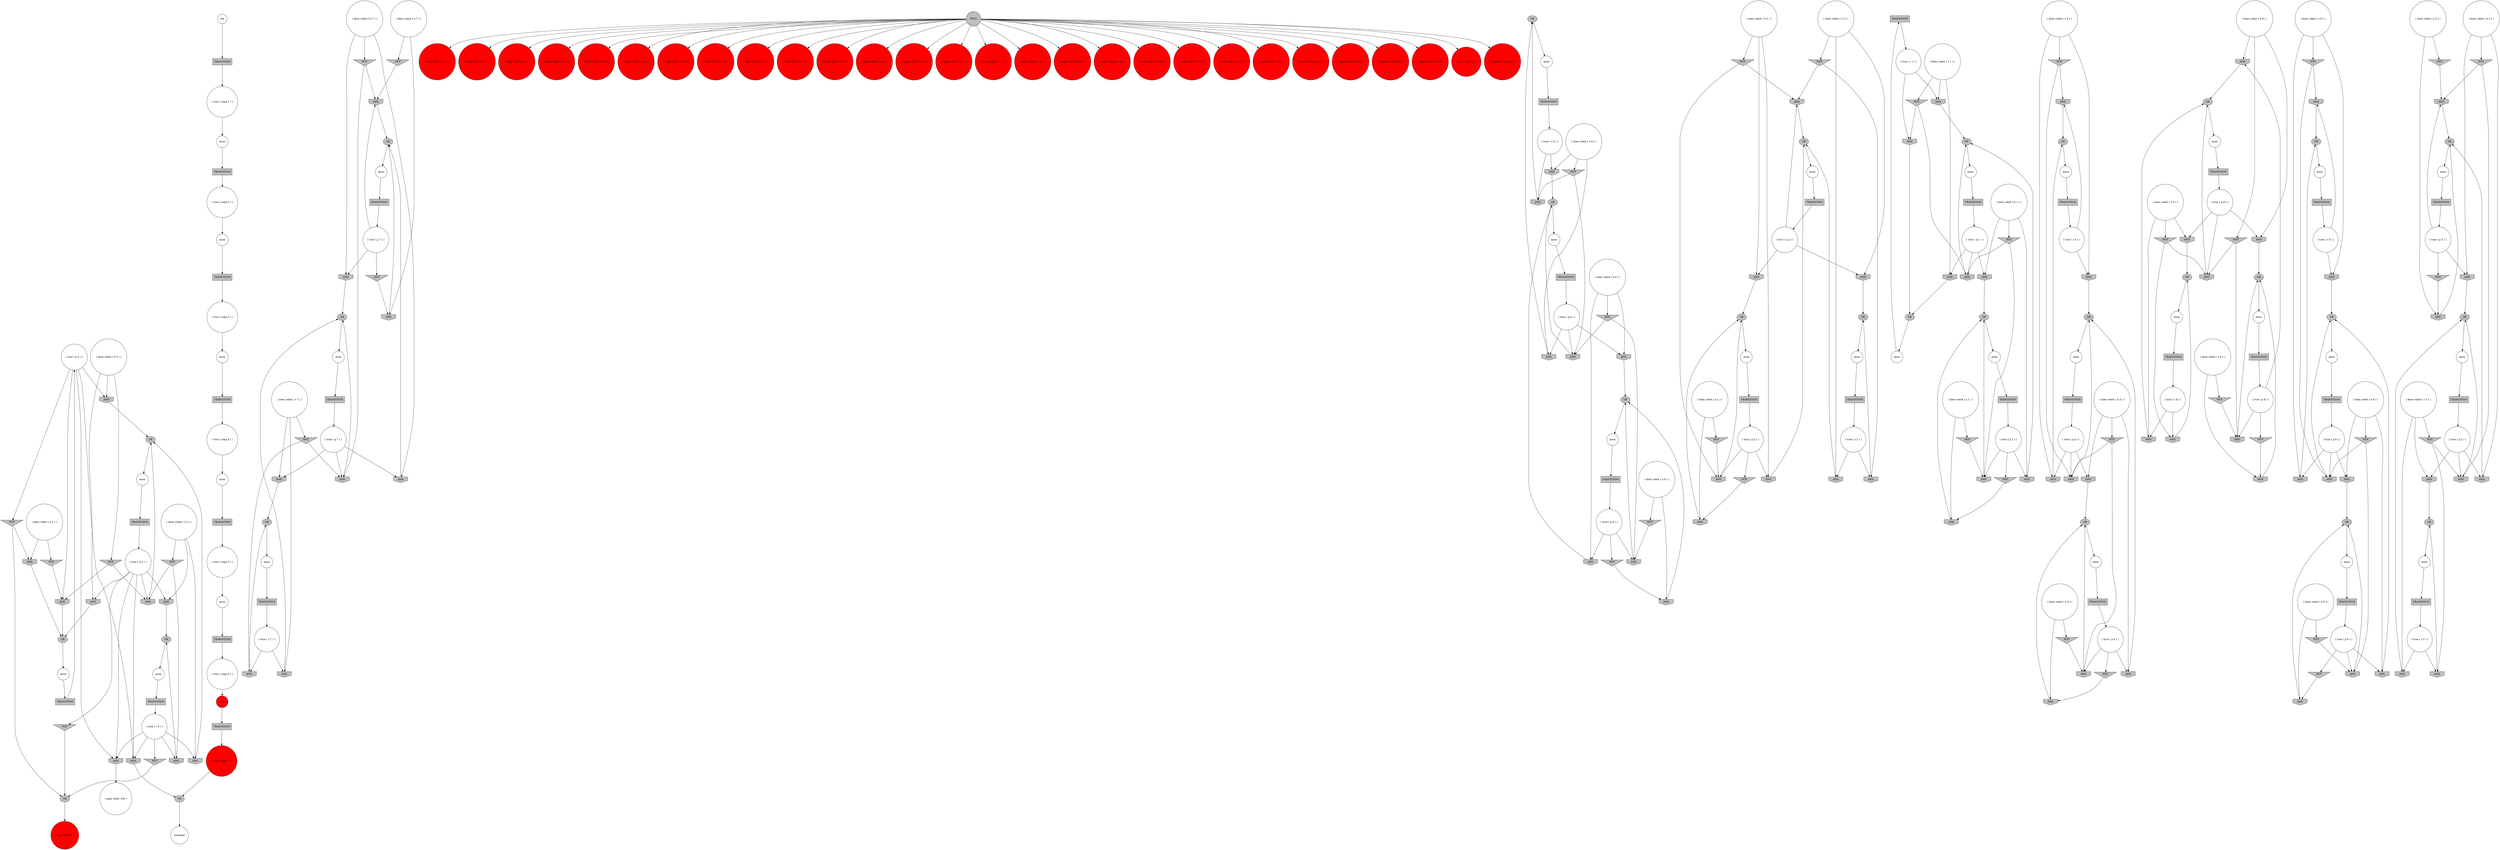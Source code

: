 digraph propNet
{
	"@9ae29d"[shape=circle, style= filled, fillcolor=white, label="anon"]; "@9ae29d"->"@1725463"; 
	"@121f928"[shape=circle, style= filled, fillcolor=white, label="( does robot ( b 7 ) )"]; "@121f928"->"@16eea9d"; "@121f928"->"@ec2c84"; "@121f928"->"@199d634"; 
	"@704e79"[shape=circle, style= filled, fillcolor=red, label="( legal robot ( a 4 ) )"]; 
	"@79a08"[shape=ellipse, style= filled, fillcolor=grey, label="OR"]; "@79a08"->"@b893dd"; 
	"@314221"[shape=invtriangle, style= filled, fillcolor=grey, label="NOT"]; "@314221"->"@b61605"; "@314221"->"@e1b14e"; 
	"@5e864e"[shape=ellipse, style= filled, fillcolor=grey, label="OR"]; "@5e864e"->"@372542"; 
	"@1597948"[shape=invhouse, style= filled, fillcolor=grey, label="AND"]; "@1597948"->"@5e864e"; 
	"@23f432"[shape=box, style= filled, fillcolor=grey, label="TRANSITION"]; "@23f432"->"@10d6881"; 
	"@162fd73"[shape=box, style= filled, fillcolor=grey, label="TRANSITION"]; "@162fd73"->"@56e918"; 
	"@6d607c"[shape=invtriangle, style= filled, fillcolor=grey, label="NOT"]; "@6d607c"->"@6b54d"; "@6d607c"->"@ba1bf1"; 
	"@fc28ed"[shape=invtriangle, style= filled, fillcolor=grey, label="NOT"]; "@fc28ed"->"@fd5b8f"; "@fc28ed"->"@b61605"; 
	"@453251"[shape=invhouse, style= filled, fillcolor=grey, label="AND"]; "@453251"->"@1200ed1"; 
	"@196bb82"[shape=invhouse, style= filled, fillcolor=grey, label="AND"]; "@196bb82"->"@1272c0d"; 
	"@1aaa1be"[shape=invtriangle, style= filled, fillcolor=grey, label="NOT"]; "@1aaa1be"->"@23e0aa"; "@1aaa1be"->"@1647349"; 
	"@18a2396"[shape=circle, style= filled, fillcolor=white, label="( does robot ( a 3 ) )"]; "@18a2396"->"@e48ea6"; "@18a2396"->"@1b78440"; 
	"@30482d"[shape=circle, style= filled, fillcolor=white, label="( does robot ( a 6 ) )"]; "@30482d"->"@1597948"; "@30482d"->"@307545"; 
	"@80229d"[shape=invhouse, style= filled, fillcolor=grey, label="AND"]; "@80229d"->"@978dc3"; 
	"@1648f7a"[shape=invhouse, style= filled, fillcolor=grey, label="AND"]; "@1648f7a"->"@4171a"; 
	"@1156335"[shape=circle, style= filled, fillcolor=red, label="( legal robot ( b 3 ) )"]; 
	"@1523373"[shape=circle, style= filled, fillcolor=white, label="( true ( r 4 ) )"]; "@1523373"->"@8ee92"; "@1523373"->"@6b54d"; 
	"@1f251d1"[shape=circle, style= filled, fillcolor=white, label="anon"]; "@1f251d1"->"@14148b5"; 
	"@eaa2d"[shape=circle, style= filled, fillcolor=white, label="anon"]; "@eaa2d"->"@1a7ff49"; 
	"@1bd8d99"[shape=circle, style= filled, fillcolor=white, label="anon"]; "@1bd8d99"->"@1702bc7"; 
	"@13f511b"[shape=circle, style= filled, fillcolor=white, label="( true ( p 4 ) )"]; "@13f511b"->"@15dbc0d"; "@13f511b"->"@1096c9e"; "@13f511b"->"@1a393ca"; 
	"@5e607b"[shape=invhouse, style= filled, fillcolor=grey, label="AND"]; "@5e607b"->"@cd0198"; 
	"@1d163b"[shape=circle, style= filled, fillcolor=red, label="( legal robot ( a 3 ) )"]; 
	"@1647349"[shape=invhouse, style= filled, fillcolor=grey, label="AND"]; "@1647349"->"@978dc3"; 
	"@18279ad"[shape=invhouse, style= filled, fillcolor=grey, label="AND"]; "@18279ad"->"@1272c0d"; 
	"@1034331"[shape=invtriangle, style= filled, fillcolor=grey, label="NOT"]; "@1034331"->"@1556fd6"; "@1034331"->"@196bb82"; 
	"@9360a7"[shape=invtriangle, style= filled, fillcolor=grey, label="NOT"]; "@9360a7"->"@1e40565"; "@9360a7"->"@1ac9049"; 
	"@e13cd4"[shape=circle, style= filled, fillcolor=white, label="anon"]; "@e13cd4"->"@9fc1c0"; 
	"@163a355"[shape=ellipse, style= filled, fillcolor=grey, label="OR"]; "@163a355"->"@e1289c"; 
	"@318a06"[shape=circle, style= filled, fillcolor=red, label="( true ( step 7 ) )"]; "@318a06"->"@bad94e"; 
	"@12442a"[shape=circle, style= filled, fillcolor=white, label="anon"]; "@12442a"->"@8be1d7"; 
	"@7f7c47"[shape=circle, style= filled, fillcolor=white, label="( does robot ( c 3 ) )"]; "@7f7c47"->"@18d8526"; "@7f7c47"->"@1acc4d0"; "@7f7c47"->"@162a24c"; 
	"@a91293"[shape=invtriangle, style= filled, fillcolor=grey, label="NOT"]; "@a91293"->"@ef29de"; "@a91293"->"@186692a"; 
	"@1a88594"[shape=invtriangle, style= filled, fillcolor=grey, label="NOT"]; "@1a88594"->"@e63a52"; 
	"@136eb0b"[shape=ellipse, style= filled, fillcolor=grey, label="OR"]; "@136eb0b"->"@1349fea"; 
	"@d19cee"[shape=invhouse, style= filled, fillcolor=grey, label="AND"]; "@d19cee"->"@79a08"; 
	"@8b0aca"[shape=invtriangle, style= filled, fillcolor=grey, label="NOT"]; "@8b0aca"->"@1f1149f"; 
	"@114d756"[shape=circle, style= filled, fillcolor=white, label="( does robot ( b 1 ) )"]; "@114d756"->"@2968a8"; "@114d756"->"@1c47a8"; "@114d756"->"@14fbfe5"; 
	"@e48ea6"[shape=invtriangle, style= filled, fillcolor=grey, label="NOT"]; "@e48ea6"->"@b16587"; 
	"@1da2999"[shape=invtriangle, style= filled, fillcolor=grey, label="NOT"]; "@1da2999"->"@5e607b"; 
	"@17fc73b"[shape=invhouse, style= filled, fillcolor=grey, label="AND"]; "@17fc73b"->"@29f3a7"; 
	"@1ad9deb"[shape=box, style= filled, fillcolor=grey, label="TRANSITION"]; "@1ad9deb"->"@1102f44"; 
	"@123876b"[shape=circle, style= filled, fillcolor=white, label="( true ( step 5 ) )"]; "@123876b"->"@9ae29d"; 
	"@17da92c"[shape=box, style= filled, fillcolor=grey, label="TRANSITION"]; "@17da92c"->"@79db50"; 
	"@776225"[shape=circle, style= filled, fillcolor=white, label="( does robot ( c 7 ) )"]; "@776225"->"@156dff6"; "@776225"->"@77ae2a"; "@776225"->"@72abac"; 
	"@1102f44"[shape=circle, style= filled, fillcolor=white, label="( true ( r 9 ) )"]; "@1102f44"->"@196bb82"; "@1102f44"->"@c9eb6d"; 
	"@c02a94"[shape=invhouse, style= filled, fillcolor=grey, label="AND"]; "@c02a94"->"@1eec080"; 
	"@666033"[shape=circle, style= filled, fillcolor=red, label="( legal robot ( a 7 ) )"]; 
	"@127db72"[shape=circle, style= filled, fillcolor=red, label="( legal robot ( a 8 ) )"]; 
	"@1254f73"[shape=circle, style= filled, fillcolor=red, label="( legal robot ( a 5 ) )"]; 
	"@17cab24"[shape=invhouse, style= filled, fillcolor=grey, label="AND"]; "@17cab24"->"@1a81e54"; 
	"@aba4f2"[shape=circle, style= filled, fillcolor=white, label="anon"]; "@aba4f2"->"@71efd2"; 
	"@1ce0397"[shape=invhouse, style= filled, fillcolor=grey, label="AND"]; "@1ce0397"->"@121f4b1"; 
	"@220478"[shape=circle, style= filled, fillcolor=white, label="( does robot ( c 2 ) )"]; "@220478"->"@314221"; "@220478"->"@1d52e63"; "@220478"->"@1ce8bb0"; 
	"@11cc541"[shape=circle, style= filled, fillcolor=white, label="anon"]; "@11cc541"->"@37c17d"; 
	"@77ae2a"[shape=invhouse, style= filled, fillcolor=grey, label="AND"]; "@77ae2a"->"@1eec080"; 
	"@bb8ee4"[shape=box, style= filled, fillcolor=grey, label="TRANSITION"]; "@bb8ee4"->"@1159cc1"; 
	"@11cdf7c"[shape=circle, style= filled, fillcolor=red, label="( legal robot ( a 9 ) )"]; 
	"@1b8f9da"[shape=circle, style= filled, fillcolor=red, label="( legal robot ( b 9 ) )"]; 
	"@8e06e"[shape=circle, style= filled, fillcolor=white, label="( true ( q 2 ) )"]; "@8e06e"->"@b61605"; "@8e06e"->"@af4958"; "@8e06e"->"@1ce8bb0"; 
	"@19219f4"[shape=circle, style= filled, fillcolor=white, label="anon"]; "@19219f4"->"@1f4e002"; 
	"@14ee528"[shape=circle, style= filled, fillcolor=red, label="( legal robot ( b 2 ) )"]; 
	"@c046a8"[shape=circle, style= filled, fillcolor=white, label="( does robot ( b 9 ) )"]; "@c046a8"->"@125606f"; "@c046a8"->"@ba4046"; "@c046a8"->"@f3d75e"; 
	"@ec2c84"[shape=invhouse, style= filled, fillcolor=grey, label="AND"]; "@ec2c84"->"@cd8e0a"; 
	"@1a393ca"[shape=invhouse, style= filled, fillcolor=grey, label="AND"]; "@1a393ca"->"@10b32d6"; 
	"@17eb514"[shape=circle, style= filled, fillcolor=red, label="anon"]; "@17eb514"->"@3cf2b3"; 
	"@46ec2d"[shape=invhouse, style= filled, fillcolor=grey, label="AND"]; "@46ec2d"->"@192cf57"; 
	"@11d2368"[shape=box, style= filled, fillcolor=grey, label="TRANSITION"]; "@11d2368"->"@49d519"; 
	"@1900fe5"[shape=invhouse, style= filled, fillcolor=grey, label="AND"]; "@1900fe5"->"@91e50e"; 
	"@e1289c"[shape=circle, style= filled, fillcolor=white, label="anon"]; "@e1289c"->"@3471a0"; 
	"@1ce8bb0"[shape=invhouse, style= filled, fillcolor=grey, label="AND"]; "@1ce8bb0"->"@97b20c"; 
	"@e4389b"[shape=circle, style= filled, fillcolor=white, label="( true ( step 4 ) )"]; "@e4389b"->"@aba4f2"; 
	"@2968a8"[shape=invhouse, style= filled, fillcolor=grey, label="AND"]; "@2968a8"->"@cd0198"; 
	"@1e40565"[shape=invhouse, style= filled, fillcolor=grey, label="AND"]; "@1e40565"->"@84c10c"; 
	"@1c43946"[shape=box, style= filled, fillcolor=grey, label="TRANSITION"]; "@1c43946"->"@16b2a2a"; 
	"@d56256"[shape=ellipse, style= filled, fillcolor=grey, label="OR"]; "@d56256"->"@1f251d1"; 
	"@1556fd6"[shape=invhouse, style= filled, fillcolor=grey, label="AND"]; "@1556fd6"->"@e37c68"; 
	"@8f240a"[shape=circle, style= filled, fillcolor=white, label="anon"]; "@8f240a"->"@4ab121"; 
	"@968013"[shape=box, style= filled, fillcolor=grey, label="TRANSITION"]; "@968013"->"@77011e"; 
	"@23e0aa"[shape=invhouse, style= filled, fillcolor=grey, label="AND"]; "@23e0aa"->"@1a81e54"; 
	"@183ef0a"[shape=ellipse, style= filled, fillcolor=grey, label="OR"]; "@183ef0a"->"@1f91f3e"; 
	"@e37c68"[shape=ellipse, style= filled, fillcolor=grey, label="OR"]; "@e37c68"->"@1bd8d99"; 
	"@3cf2b3"[shape=box, style= filled, fillcolor=grey, label="TRANSITION"]; "@3cf2b3"->"@318a06"; 
	"@1aca33f"[shape=invtriangle, style= filled, fillcolor=grey, label="NOT"]; "@1aca33f"->"@fd5b8f"; 
	"@1a52930"[shape=circle, style= filled, fillcolor=white, label="( does robot ( c 4 ) )"]; "@1a52930"->"@6d607c"; "@1a52930"->"@1d04327"; "@1a52930"->"@8ee92"; 
	"@8ee92"[shape=invhouse, style= filled, fillcolor=grey, label="AND"]; "@8ee92"->"@10b32d6"; 
	"@97b20c"[shape=ellipse, style= filled, fillcolor=grey, label="OR"]; "@97b20c"->"@10b58d3"; 
	"@792ce4"[shape=circle, style= filled, fillcolor=white, label="init"]; "@792ce4"->"@9901c6"; 
	"@156dff6"[shape=invtriangle, style= filled, fillcolor=grey, label="NOT"]; "@156dff6"->"@c02a94"; "@156dff6"->"@1f3cedf"; 
	"@f56257"[shape=box, style= filled, fillcolor=grey, label="TRANSITION"]; "@f56257"->"@8e06e"; 
	"@18f972a"[shape=ellipse, style= filled, fillcolor=grey, label="OR"]; "@18f972a"->"@e13cd4"; 
	"@398691"[shape=box, style= filled, fillcolor=grey, label="TRANSITION"]; "@398691"->"@1bd96b"; 
	"@a7c00e"[shape=circle, style= filled, fillcolor=white, label="( true ( q 1 ) )"]; "@a7c00e"->"@2968a8"; "@a7c00e"->"@1ac9049"; "@a7c00e"->"@118a9f7"; 
	"@14fbfe5"[shape=invhouse, style= filled, fillcolor=grey, label="AND"]; "@14fbfe5"->"@163a355"; 
	"@18d8526"[shape=invhouse, style= filled, fillcolor=grey, label="AND"]; "@18d8526"->"@121f4b1"; 
	"@186692a"[shape=invhouse, style= filled, fillcolor=grey, label="AND"]; "@186692a"->"@136eb0b"; 
	"@fb5454"[shape=circle, style= filled, fillcolor=white, label="( does robot ( a 5 ) )"]; "@fb5454"->"@46ec2d"; "@fb5454"->"@d3d1cc"; 
	"@1e7e156"[shape=circle, style= filled, fillcolor=white, label="anon"]; "@1e7e156"->"@398691"; 
	"@b61605"[shape=invhouse, style= filled, fillcolor=grey, label="AND"]; "@b61605"->"@29f3a7"; 
	"@e63a52"[shape=invhouse, style= filled, fillcolor=grey, label="AND"]; "@e63a52"->"@5b86b4"; 
	"@5784e0"[shape=circle, style= filled, fillcolor=white, label="anon"]; "@5784e0"->"@1c43946"; 
	"@1702bc7"[shape=box, style= filled, fillcolor=grey, label="TRANSITION"]; "@1702bc7"->"@1172bf1"; 
	"@192cf57"[shape=ellipse, style= filled, fillcolor=grey, label="OR"]; "@192cf57"->"@4ae292"; 
	"@1f91f3e"[shape=circle, style= filled, fillcolor=red, label="( goal robot 0 )"]; 
	"@cd8e0a"[shape=ellipse, style= filled, fillcolor=grey, label="OR"]; "@cd8e0a"->"@eaa2d"; 
	"@eb0623"[shape=invhouse, style= filled, fillcolor=grey, label="AND"]; "@eb0623"->"@5e864e"; 
	"@6c60a5"[shape=box, style= filled, fillcolor=grey, label="TRANSITION"]; "@6c60a5"->"@be77d5"; 
	"@b96272"[shape=circle, style= filled, fillcolor=white, label="( does robot ( b 3 ) )"]; "@b96272"->"@173ff93"; "@b96272"->"@fa973c"; "@b96272"->"@150e6ae"; 
	"@1a4e968"[shape=circle, style= filled, fillcolor=red, label="( legal robot ( a 6 ) )"]; 
	"@1adf57d"[shape=circle, style= filled, fillcolor=red, label="( legal robot ( c 9 ) )"]; 
	"@419e93"[shape=box, style= filled, fillcolor=grey, label="TRANSITION"]; "@419e93"->"@149da93"; 
	"@12f37fc"[shape=invhouse, style= filled, fillcolor=grey, label="AND"]; "@12f37fc"->"@1200ed1"; 
	"@d71801"[shape=invtriangle, style= filled, fillcolor=grey, label="NOT"]; "@d71801"->"@1e9f898"; 
	"@4ae292"[shape=circle, style= filled, fillcolor=white, label="anon"]; "@4ae292"->"@17da92c"; 
	"@3b9ce7"[shape=invtriangle, style= filled, fillcolor=grey, label="NOT"]; "@3b9ce7"->"@19c040e"; "@3b9ce7"->"@23e0aa"; 
	"@1349fea"[shape=circle, style= filled, fillcolor=white, label="anon"]; "@1349fea"->"@f9234a"; 
	"@173ff93"[shape=invhouse, style= filled, fillcolor=grey, label="AND"]; "@173ff93"->"@d671a6"; 
	"@8eaea"[shape=circle, style= filled, fillcolor=white, label="( does robot ( c 5 ) )"]; "@8eaea"->"@1aaa1be"; "@8eaea"->"@17cab24"; "@8eaea"->"@80229d"; 
	"@10103e4"[shape=circle, style= filled, fillcolor=white, label="( does robot ( a 8 ) )"]; "@10103e4"->"@3f6916"; "@10103e4"->"@1f1149f"; 
	"@769690"[shape=circle, style= filled, fillcolor=white, label="anon"]; "@769690"->"@6c60a5"; 
	"@1172bf1"[shape=circle, style= filled, fillcolor=white, label="( true ( q 9 ) )"]; "@1172bf1"->"@1556fd6"; "@1172bf1"->"@f3d75e"; "@1172bf1"->"@18279ad"; 
	"@650e8f"[shape=circle, style= filled, fillcolor=white, label="anon"]; "@650e8f"->"@a90f4"; 
	"@3558de"[shape=circle, style= filled, fillcolor=red, label="( legal robot ( c 1 ) )"]; 
	"@1b5f959"[shape=box, style= filled, fillcolor=grey, label="TRANSITION"]; "@1b5f959"->"@11928a1"; 
	"@1a7ff49"[shape=box, style= filled, fillcolor=grey, label="TRANSITION"]; "@1a7ff49"->"@b26d55"; 
	"@1283dc7"[shape=box, style= filled, fillcolor=grey, label="TRANSITION"]; "@1283dc7"->"@9ba56e"; 
	"@118a9f7"[shape=invhouse, style= filled, fillcolor=grey, label="AND"]; "@118a9f7"->"@84c10c"; 
	"@5b86b4"[shape=ellipse, style= filled, fillcolor=grey, label="OR"]; "@5b86b4"->"@aceb46"; 
	"@10269f0"[shape=circle, style= filled, fillcolor=red, label="( legal robot ( b 5 ) )"]; 
	"@1d04327"[shape=invhouse, style= filled, fillcolor=grey, label="AND"]; "@1d04327"->"@18f972a"; 
	"@acce5b"[shape=circle, style= filled, fillcolor=red, label="( legal robot ( c 6 ) )"]; 
	"@1db8320"[shape=invhouse, style= filled, fillcolor=grey, label="AND"]; "@1db8320"->"@159983f"; 
	"@ba4046"[shape=invhouse, style= filled, fillcolor=grey, label="AND"]; "@ba4046"->"@e37c68"; 
	"@a90f4"[shape=box, style= filled, fillcolor=grey, label="TRANSITION"]; "@a90f4"->"@115d239"; 
	"@14ac64e"[shape=invhouse, style= filled, fillcolor=grey, label="AND"]; "@14ac64e"->"@bad94e"; 
	"@26b920"[shape=invhouse, style= filled, fillcolor=grey, label="AND"]; "@26b920"->"@91e50e"; 
	"@173710"[shape=invhouse, style= filled, fillcolor=grey, label="AND"]; "@173710"->"@5b86b4"; 
	"@1725463"[shape=box, style= filled, fillcolor=grey, label="TRANSITION"]; "@1725463"->"@1207271"; 
	"@1bf66ae"[shape=circle, style= filled, fillcolor=red, label="( legal robot ( c 7 ) )"]; 
	"@120900"[shape=invhouse, style= filled, fillcolor=grey, label="AND"]; "@120900"->"@1d6ea1f"; 
	"@1520648"[shape=invtriangle, style= filled, fillcolor=grey, label="NOT"]; "@1520648"->"@183ef0a"; 
	"@7af166"[shape=circle, style= filled, fillcolor=white, label="( true ( p 1 ) )"]; "@7af166"->"@3e61dc"; "@7af166"->"@1da2999"; "@7af166"->"@14fbfe5"; 
	"@660b78"[shape=circle, style= filled, fillcolor=white, label="anon"]; "@660b78"->"@297371"; 
	"@4171a"[shape=ellipse, style= filled, fillcolor=grey, label="OR"]; "@4171a"->"@1e7e156"; 
	"@22893d"[shape=circle, style= filled, fillcolor=white, label="anon"]; "@22893d"->"@1b5f959"; 
	"@d3d1cc"[shape=invtriangle, style= filled, fillcolor=grey, label="NOT"]; "@d3d1cc"->"@19c040e"; 
	"@79db50"[shape=circle, style= filled, fillcolor=white, label="( true ( p 5 ) )"]; "@79db50"->"@19c040e"; "@79db50"->"@197b6e3"; "@79db50"->"@14ac64e"; "@79db50"->"@5fdfd6"; "@79db50"->"@1cf5c1"; 
	"@177345e"[shape=circle, style= filled, fillcolor=red, label="( legal robot ( c 4 ) )"]; 
	"@3f6916"[shape=invtriangle, style= filled, fillcolor=grey, label="NOT"]; "@3f6916"->"@b04509"; 
	"@1272c0d"[shape=ellipse, style= filled, fillcolor=grey, label="OR"]; "@1272c0d"->"@27bd61"; 
	"@115d239"[shape=circle, style= filled, fillcolor=white, label="( true ( p 8 ) )"]; "@115d239"->"@8b0aca"; "@115d239"->"@453251"; "@115d239"->"@b04509"; 
	"@18392af"[shape=invtriangle, style= filled, fillcolor=grey, label="NOT"]; "@18392af"->"@173710"; 
	"@1f3cedf"[shape=invhouse, style= filled, fillcolor=grey, label="AND"]; "@1f3cedf"->"@cd8e0a"; 
	"@162a24c"[shape=invhouse, style= filled, fillcolor=grey, label="AND"]; "@162a24c"->"@d671a6"; 
	"@1c804f8"[shape=box, style= filled, fillcolor=grey, label="TRANSITION"]; "@1c804f8"->"@110949"; 
	"@ef29de"[shape=invhouse, style= filled, fillcolor=grey, label="AND"]; "@ef29de"->"@1200ed1"; 
	"@b16587"[shape=invhouse, style= filled, fillcolor=grey, label="AND"]; "@b16587"->"@d56256"; 
	"@16b2a2a"[shape=circle, style= filled, fillcolor=white, label="( true ( step 3 ) )"]; "@16b2a2a"->"@16b88af"; 
	"@27bd61"[shape=circle, style= filled, fillcolor=white, label="anon"]; "@27bd61"->"@1ad9deb"; 
	"@8c03cb"[shape=invhouse, style= filled, fillcolor=grey, label="AND"]; "@8c03cb"->"@192cf57"; 
	"@1d7709f"[shape=circle, style= filled, fillcolor=red, label="( legal robot ( b 6 ) )"]; 
	"@66d92c"[shape=circle, style= filled, fillcolor=white, label="anon"]; "@66d92c"->"@23f432"; 
	"@37c17d"[shape=box, style= filled, fillcolor=grey, label="TRANSITION"]; "@37c17d"->"@7af166"; 
	"@125606f"[shape=invtriangle, style= filled, fillcolor=grey, label="NOT"]; "@125606f"->"@1556fd6"; "@125606f"->"@173710"; 
	"@b14b"[shape=circle, style= filled, fillcolor=white, label="( true ( step 1 ) )"]; "@b14b"->"@8f240a"; 
	"@6b54d"[shape=invhouse, style= filled, fillcolor=grey, label="AND"]; "@6b54d"->"@18f972a"; 
	"@ba1bf1"[shape=invhouse, style= filled, fillcolor=grey, label="AND"]; "@ba1bf1"->"@10b32d6"; 
	"@30b48"[shape=circle, style= filled, fillcolor=red, label="( legal robot ( c 8 ) )"]; 
	"@1050249"[shape=circle, style= filled, fillcolor=white, label="( does robot ( a 9 ) )"]; "@1050249"->"@e63a52"; "@1050249"->"@18392af"; 
	"@56e918"[shape=circle, style= filled, fillcolor=white, label="( true ( p 2 ) )"]; "@56e918"->"@fd5b8f"; "@56e918"->"@17fc73b"; "@56e918"->"@139909f"; 
	"@49d519"[shape=circle, style= filled, fillcolor=white, label="( true ( r 2 ) )"]; "@49d519"->"@1d52e63"; "@49d519"->"@e1b14e"; 
	"@15dbc0d"[shape=invhouse, style= filled, fillcolor=grey, label="AND"]; "@15dbc0d"->"@91e50e"; 
	"@1207271"[shape=circle, style= filled, fillcolor=white, label="( true ( step 6 ) )"]; "@1207271"->"@17eb514"; 
	"@19d26cc"[shape=circle, style= filled, fillcolor=red, label="( legal robot ( b 4 ) )"]; 
	"@978dc3"[shape=ellipse, style= filled, fillcolor=grey, label="OR"]; "@978dc3"->"@130e445"; 
	"@cd0198"[shape=ellipse, style= filled, fillcolor=grey, label="OR"]; "@cd0198"->"@11cc541"; 
	"@18a98dd"[shape=circle, style= filled, fillcolor=white, label="( true ( q 4 ) )"]; "@18a98dd"->"@1900fe5"; "@18a98dd"->"@1d04327"; "@18a98dd"->"@ba1bf1"; 
	"@c4cf93"[shape=invtriangle, style= filled, fillcolor=grey, label="NOT"]; "@c4cf93"->"@183ef0a"; 
	"@110949"[shape=circle, style= filled, fillcolor=white, label="( true ( q 3 ) )"]; "@110949"->"@12efe0"; "@110949"->"@18d8526"; "@110949"->"@150e6ae"; 
	"@297371"[shape=box, style= filled, fillcolor=grey, label="TRANSITION"]; "@297371"->"@13f511b"; 
	"@37396f"[shape=invtriangle, style= filled, fillcolor=grey, label="NOT"]; "@37396f"->"@1b78440"; 
	"@1493010"[shape=invtriangle, style= filled, fillcolor=grey, label="NOT"]; "@1493010"->"@1648f7a"; 
	"@8be1d7"[shape=box, style= filled, fillcolor=grey, label="TRANSITION"]; "@8be1d7"->"@18a98dd"; 
	"@9fc1c0"[shape=box, style= filled, fillcolor=grey, label="TRANSITION"]; "@9fc1c0"->"@1523373"; 
	"@9901c6"[shape=box, style= filled, fillcolor=grey, label="TRANSITION"]; "@9901c6"->"@b14b"; 
	"@1f86899"[shape=circle, style= filled, fillcolor=white, label="( does robot ( b 8 ) )"]; "@1f86899"->"@453251"; "@1f86899"->"@7c179a"; "@1f86899"->"@df79a9"; 
	"@1824ae3"[shape=circle, style= filled, fillcolor=white, label="( does robot ( c 9 ) )"]; "@1824ae3"->"@1034331"; "@1824ae3"->"@c9eb6d"; "@1824ae3"->"@18279ad"; 
	"@160bc02"[shape=invtriangle, style= filled, fillcolor=grey, label="NOT"]; "@160bc02"->"@15dbc0d"; 
	"@b893dd"[shape=circle, style= filled, fillcolor=white, label="anon"]; "@b893dd"->"@1283dc7"; 
	"@159983f"[shape=ellipse, style= filled, fillcolor=grey, label="OR"]; "@159983f"->"@769690"; 
	"@77011e"[shape=circle, style= filled, fillcolor=white, label="( true ( r 5 ) )"]; "@77011e"->"@197b6e3"; "@77011e"->"@14ac64e"; "@77011e"->"@c4cf93"; "@77011e"->"@17cab24"; "@77011e"->"@1647349"; 
	"@f1999b"[shape=circle, style= filled, fillcolor=white, label="( does robot ( b 4 ) )"]; "@f1999b"->"@1900fe5"; "@f1999b"->"@a22f25"; "@f1999b"->"@1a393ca"; 
	"@be77d5"[shape=circle, style= filled, fillcolor=white, label="( true ( q 6 ) )"]; "@be77d5"->"@f56125"; "@be77d5"->"@4a4989"; "@be77d5"->"@1fbac3d"; 
	"@4ab121"[shape=box, style= filled, fillcolor=grey, label="TRANSITION"]; "@4ab121"->"@dc2302"; 
	"@1eec080"[shape=ellipse, style= filled, fillcolor=grey, label="OR"]; "@1eec080"->"@19219f4"; 
	"@cc97a2"[shape=invhouse, style= filled, fillcolor=grey, label="AND"]; "@cc97a2"->"@159983f"; 
	"@1f1149f"[shape=invhouse, style= filled, fillcolor=grey, label="AND"]; "@1f1149f"->"@2aefb9"; 
	"@1bd96b"[shape=circle, style= filled, fillcolor=white, label="( true ( p 7 ) )"]; "@1bd96b"->"@d71801"; "@1bd96b"->"@ec2c84"; "@1bd96b"->"@1648f7a"; 
	"@d671a6"[shape=ellipse, style= filled, fillcolor=grey, label="OR"]; "@d671a6"->"@ef7d60"; 
	"@1f16881"[shape=circle, style= filled, fillcolor=red, label="( legal robot ( b 7 ) )"]; 
	"@1bbceca"[shape=circle, style= filled, fillcolor=white, label="( does robot ( b 6 ) )"]; "@1bbceca"->"@af5d6f"; "@1bbceca"->"@1fbac3d"; "@1bbceca"->"@1db8320"; 
	"@1e9f898"[shape=invhouse, style= filled, fillcolor=grey, label="AND"]; "@1e9f898"->"@4171a"; 
	"@fd5b8f"[shape=invhouse, style= filled, fillcolor=grey, label="AND"]; "@fd5b8f"->"@1d6ea1f"; 
	"@19596d"[shape=circle, style= filled, fillcolor=white, label="anon"]; "@19596d"->"@162fd73"; 
	"@197b6e3"[shape=invhouse, style= filled, fillcolor=grey, label="AND"]; "@197b6e3"->"@859d4d"; 
	"@130e445"[shape=circle, style= filled, fillcolor=white, label="anon"]; "@130e445"->"@968013"; 
	"@372542"[shape=circle, style= filled, fillcolor=white, label="anon"]; "@372542"->"@1d520a2"; 
	"@307545"[shape=invtriangle, style= filled, fillcolor=grey, label="NOT"]; "@307545"->"@eb0623"; 
	"@55d70"[shape=box, style= filled, fillcolor=grey, label="TRANSITION"]; "@55d70"->"@ae1963"; 
	"@df79a9"[shape=invhouse, style= filled, fillcolor=grey, label="AND"]; "@df79a9"->"@2aefb9"; 
	"@1d520a2"[shape=box, style= filled, fillcolor=grey, label="TRANSITION"]; "@1d520a2"->"@1f99257"; 
	"@1acc4d0"[shape=invtriangle, style= filled, fillcolor=grey, label="NOT"]; "@1acc4d0"->"@12efe0"; "@1acc4d0"->"@1ce0397"; 
	"@172e40d"[shape=circle, style= filled, fillcolor=white, label="( does robot ( c 1 ) )"]; "@172e40d"->"@14a5ea8"; "@172e40d"->"@9360a7"; "@172e40d"->"@118a9f7"; 
	"@1fe5081"[shape=circle, style= filled, fillcolor=white, label="( does robot ( a 2 ) )"]; "@1fe5081"->"@120900"; "@1fe5081"->"@1aca33f"; 
	"@19038ef"[shape=circle, style= filled, fillcolor=red, label="( legal robot ( c 2 ) )"]; 
	"@1922417"[shape=circle, style= filled, fillcolor=white, label="terminal"]; 
	"@a22f25"[shape=invtriangle, style= filled, fillcolor=grey, label="NOT"]; "@a22f25"->"@15dbc0d"; "@a22f25"->"@ba1bf1"; 
	"@84c10c"[shape=ellipse, style= filled, fillcolor=grey, label="OR"]; "@84c10c"->"@66d92c"; 
	"@5fdfd6"[shape=invhouse, style= filled, fillcolor=grey, label="AND"]; "@5fdfd6"->"@1a81e54"; 
	"@10d6881"[shape=circle, style= filled, fillcolor=white, label="( true ( r 1 ) )"]; "@10d6881"->"@1e40565"; "@10d6881"->"@14a5ea8"; 
	"@29f3a7"[shape=ellipse, style= filled, fillcolor=grey, label="OR"]; "@29f3a7"->"@1d19876"; 
	"@ef7d60"[shape=circle, style= filled, fillcolor=white, label="anon"]; "@ef7d60"->"@1c804f8"; 
	"@121f4b1"[shape=ellipse, style= filled, fillcolor=grey, label="OR"]; "@121f4b1"->"@129acf3"; 
	"@1f8f269"[shape=doublecircle, style= filled, fillcolor=grey, label="TRUE"]; "@1f8f269"->"@1f56030"; "@1f8f269"->"@1d7709f"; "@1f8f269"->"@704e79"; "@1f8f269"->"@30b48"; "@1f8f269"->"@1a4e968"; "@1f8f269"->"@1adf57d"; "@1f8f269"->"@1bf66ae"; "@1f8f269"->"@19d26cc"; "@1f8f269"->"@149ee9b"; "@1f8f269"->"@666033"; "@1f8f269"->"@127db72"; "@1f8f269"->"@1254f73"; "@1f8f269"->"@1e42a3f"; "@1f8f269"->"@1878a5a"; "@1f8f269"->"@1156335"; "@1f8f269"->"@11cdf7c"; "@1f8f269"->"@1b8f9da"; "@1f8f269"->"@1ba1c5c"; "@1f8f269"->"@14ee528"; "@1f8f269"->"@1d163b"; "@1f8f269"->"@177345e"; "@1f8f269"->"@3558de"; "@1f8f269"->"@1f16881"; "@1f8f269"->"@10269f0"; "@1f8f269"->"@acce5b"; "@1f8f269"->"@1d66421"; "@1f8f269"->"@16d9091"; "@1f8f269"->"@19038ef"; 
	"@19c040e"[shape=invhouse, style= filled, fillcolor=grey, label="AND"]; "@19c040e"->"@192cf57"; 
	"@2aefb9"[shape=ellipse, style= filled, fillcolor=grey, label="OR"]; "@2aefb9"->"@650e8f"; 
	"@3471a0"[shape=box, style= filled, fillcolor=grey, label="TRANSITION"]; "@3471a0"->"@a7c00e"; 
	"@1124484"[shape=circle, style= filled, fillcolor=white, label="( does robot ( a 1 ) )"]; "@1124484"->"@5e607b"; "@1124484"->"@644dbe"; 
	"@1096c9e"[shape=invtriangle, style= filled, fillcolor=grey, label="NOT"]; "@1096c9e"->"@26b920"; 
	"@91e50e"[shape=ellipse, style= filled, fillcolor=grey, label="OR"]; "@91e50e"->"@660b78"; 
	"@1983c3a"[shape=circle, style= filled, fillcolor=white, label="( does robot ( b 2 ) )"]; "@1983c3a"->"@fc28ed"; "@1983c3a"->"@17fc73b"; "@1983c3a"->"@af4958"; 
	"@71efd2"[shape=box, style= filled, fillcolor=grey, label="TRANSITION"]; "@71efd2"->"@123876b"; 
	"@c9eb6d"[shape=invhouse, style= filled, fillcolor=grey, label="AND"]; "@c9eb6d"->"@e37c68"; 
	"@129cc8d"[shape=invhouse, style= filled, fillcolor=grey, label="AND"]; "@129cc8d"->"@136eb0b"; 
	"@139909f"[shape=invtriangle, style= filled, fillcolor=grey, label="NOT"]; "@139909f"->"@120900"; 
	"@1d19876"[shape=circle, style= filled, fillcolor=white, label="anon"]; "@1d19876"->"@f56257"; 
	"@30dab"[shape=circle, style= filled, fillcolor=white, label="( does robot ( c 8 ) )"]; "@30dab"->"@12f37fc"; "@30dab"->"@129cc8d"; "@30dab"->"@a91293"; 
	"@4481ee"[shape=circle, style= filled, fillcolor=white, label="( true ( p 3 ) )"]; "@4481ee"->"@173ff93"; "@4481ee"->"@b16587"; "@4481ee"->"@37396f"; 
	"@199d634"[shape=invhouse, style= filled, fillcolor=grey, label="AND"]; "@199d634"->"@4171a"; 
	"@f3d75e"[shape=invhouse, style= filled, fillcolor=grey, label="AND"]; "@f3d75e"->"@5b86b4"; 
	"@1278e89"[shape=circle, style= filled, fillcolor=white, label="( does robot ( b 5 ) )"]; "@1278e89"->"@8c03cb"; "@1278e89"->"@5fdfd6"; "@1278e89"->"@3b9ce7"; 
	"@1f99257"[shape=circle, style= filled, fillcolor=white, label="( true ( p 6 ) )"]; "@1f99257"->"@1727086"; "@1f99257"->"@eb0623"; "@1f99257"->"@1db8320"; 
	"@e1b14e"[shape=invhouse, style= filled, fillcolor=grey, label="AND"]; "@e1b14e"->"@97b20c"; 
	"@f9234a"[shape=box, style= filled, fillcolor=grey, label="TRANSITION"]; "@f9234a"->"@f0034f"; 
	"@1c47a8"[shape=invtriangle, style= filled, fillcolor=grey, label="NOT"]; "@1c47a8"->"@3e61dc"; "@1c47a8"->"@1ac9049"; 
	"@1d52e63"[shape=invhouse, style= filled, fillcolor=grey, label="AND"]; "@1d52e63"->"@29f3a7"; 
	"@11928a1"[shape=circle, style= filled, fillcolor=white, label="( true ( q 5 ) )"]; "@11928a1"->"@197b6e3"; "@11928a1"->"@14ac64e"; "@11928a1"->"@8c03cb"; "@11928a1"->"@23e0aa"; "@11928a1"->"@1520648"; "@11928a1"->"@80229d"; 
	"@b04509"[shape=invhouse, style= filled, fillcolor=grey, label="AND"]; "@b04509"->"@2aefb9"; 
	"@15170ef"[shape=circle, style= filled, fillcolor=white, label="( does robot ( c 6 ) )"]; "@15170ef"->"@1a49044"; "@15170ef"->"@4a4989"; "@15170ef"->"@cc97a2"; 
	"@f0034f"[shape=circle, style= filled, fillcolor=white, label="( true ( r 8 ) )"]; "@f0034f"->"@12f37fc"; "@f0034f"->"@186692a"; 
	"@af5d6f"[shape=invtriangle, style= filled, fillcolor=grey, label="NOT"]; "@af5d6f"->"@f56125"; "@af5d6f"->"@eb0623"; 
	"@4a4989"[shape=invhouse, style= filled, fillcolor=grey, label="AND"]; "@4a4989"->"@79a08"; 
	"@16b88af"[shape=circle, style= filled, fillcolor=white, label="anon"]; "@16b88af"->"@1ddf436"; 
	"@1f56030"[shape=circle, style= filled, fillcolor=red, label="( legal robot ( c 5 ) )"]; 
	"@1fbac3d"[shape=invhouse, style= filled, fillcolor=grey, label="AND"]; "@1fbac3d"->"@5e864e"; 
	"@fa973c"[shape=invtriangle, style= filled, fillcolor=grey, label="NOT"]; "@fa973c"->"@12efe0"; "@fa973c"->"@b16587"; 
	"@859d4d"[shape=circle, style= filled, fillcolor=white, label="( goal robot 100 )"]; 
	"@1d6ea1f"[shape=ellipse, style= filled, fillcolor=grey, label="OR"]; "@1d6ea1f"->"@19596d"; 
	"@ae1963"[shape=circle, style= filled, fillcolor=white, label="( true ( q 8 ) )"]; "@ae1963"->"@ef29de"; "@ae1963"->"@129cc8d"; "@ae1963"->"@df79a9"; 
	"@f56125"[shape=invhouse, style= filled, fillcolor=grey, label="AND"]; "@f56125"->"@159983f"; 
	"@149ee9b"[shape=circle, style= filled, fillcolor=red, label="( legal robot ( a 1 ) )"]; 
	"@1159cc1"[shape=circle, style= filled, fillcolor=white, label="( true ( r 3 ) )"]; "@1159cc1"->"@1ce0397"; "@1159cc1"->"@162a24c"; 
	"@bb1f6d"[shape=circle, style= filled, fillcolor=white, label="( true ( r 7 ) )"]; "@bb1f6d"->"@c02a94"; "@bb1f6d"->"@72abac"; 
	"@10b58d3"[shape=circle, style= filled, fillcolor=white, label="anon"]; "@10b58d3"->"@11d2368"; 
	"@129acf3"[shape=circle, style= filled, fillcolor=white, label="anon"]; "@129acf3"->"@bb8ee4"; 
	"@149da93"[shape=circle, style= filled, fillcolor=white, label="( true ( p 9 ) )"]; "@149da93"->"@173710"; "@149da93"->"@ba4046"; "@149da93"->"@1a88594"; 
	"@644dbe"[shape=invtriangle, style= filled, fillcolor=grey, label="NOT"]; "@644dbe"->"@3e61dc"; 
	"@1e42a3f"[shape=circle, style= filled, fillcolor=red, label="( legal robot ( b 1 ) )"]; 
	"@3263ef"[shape=circle, style= filled, fillcolor=white, label="( does robot ( a 4 ) )"]; "@3263ef"->"@160bc02"; "@3263ef"->"@26b920"; 
	"@1cf5c1"[shape=invtriangle, style= filled, fillcolor=grey, label="NOT"]; "@1cf5c1"->"@183ef0a"; "@1cf5c1"->"@46ec2d"; 
	"@10b32d6"[shape=ellipse, style= filled, fillcolor=grey, label="OR"]; "@10b32d6"->"@12442a"; 
	"@1878a5a"[shape=circle, style= filled, fillcolor=red, label="( legal robot ( b 8 ) )"]; 
	"@dc2302"[shape=circle, style= filled, fillcolor=white, label="( true ( step 2 ) )"]; "@dc2302"->"@5784e0"; 
	"@72abac"[shape=invhouse, style= filled, fillcolor=grey, label="AND"]; "@72abac"->"@cd8e0a"; 
	"@1a49044"[shape=invtriangle, style= filled, fillcolor=grey, label="NOT"]; "@1a49044"->"@f56125"; "@1a49044"->"@d19cee"; 
	"@3e61dc"[shape=invhouse, style= filled, fillcolor=grey, label="AND"]; "@3e61dc"->"@cd0198"; 
	"@14a5ea8"[shape=invhouse, style= filled, fillcolor=grey, label="AND"]; "@14a5ea8"->"@163a355"; 
	"@1ac9049"[shape=invhouse, style= filled, fillcolor=grey, label="AND"]; "@1ac9049"->"@163a355"; 
	"@7c179a"[shape=invtriangle, style= filled, fillcolor=grey, label="NOT"]; "@7c179a"->"@ef29de"; "@7c179a"->"@b04509"; 
	"@1ba1c5c"[shape=circle, style= filled, fillcolor=red, label="( legal robot ( c 3 ) )"]; 
	"@b26d55"[shape=circle, style= filled, fillcolor=white, label="( true ( q 7 ) )"]; "@b26d55"->"@1f3cedf"; "@b26d55"->"@77ae2a"; "@b26d55"->"@199d634"; 
	"@aceb46"[shape=circle, style= filled, fillcolor=white, label="anon"]; "@aceb46"->"@419e93"; 
	"@1ddf436"[shape=box, style= filled, fillcolor=grey, label="TRANSITION"]; "@1ddf436"->"@e4389b"; 
	"@1200ed1"[shape=ellipse, style= filled, fillcolor=grey, label="OR"]; "@1200ed1"->"@d7372b"; 
	"@12efe0"[shape=invhouse, style= filled, fillcolor=grey, label="AND"]; "@12efe0"->"@d671a6"; 
	"@16eea9d"[shape=invtriangle, style= filled, fillcolor=grey, label="NOT"]; "@16eea9d"->"@1f3cedf"; "@16eea9d"->"@1648f7a"; 
	"@14148b5"[shape=box, style= filled, fillcolor=grey, label="TRANSITION"]; "@14148b5"->"@4481ee"; 
	"@bad94e"[shape=ellipse, style= filled, fillcolor=grey, label="OR"]; "@bad94e"->"@1922417"; 
	"@1727086"[shape=invtriangle, style= filled, fillcolor=grey, label="NOT"]; "@1727086"->"@1597948"; 
	"@9ba56e"[shape=circle, style= filled, fillcolor=white, label="( true ( r 6 ) )"]; "@9ba56e"->"@cc97a2"; "@9ba56e"->"@d19cee"; 
	"@1f4e002"[shape=box, style= filled, fillcolor=grey, label="TRANSITION"]; "@1f4e002"->"@bb1f6d"; 
	"@1b78440"[shape=invhouse, style= filled, fillcolor=grey, label="AND"]; "@1b78440"->"@d56256"; 
	"@af4958"[shape=invhouse, style= filled, fillcolor=grey, label="AND"]; "@af4958"->"@1d6ea1f"; 
	"@1d66421"[shape=circle, style= filled, fillcolor=red, label="( init ( step 1 ) )"]; 
	"@bca345"[shape=circle, style= filled, fillcolor=white, label="( does robot ( a 7 ) )"]; "@bca345"->"@1e9f898"; "@bca345"->"@1493010"; 
	"@d7372b"[shape=circle, style= filled, fillcolor=white, label="anon"]; "@d7372b"->"@55d70"; 
	"@1a81e54"[shape=ellipse, style= filled, fillcolor=grey, label="OR"]; "@1a81e54"->"@22893d"; 
	"@16d9091"[shape=circle, style= filled, fillcolor=red, label="( legal robot ( a 2 ) )"]; 
	"@150e6ae"[shape=invhouse, style= filled, fillcolor=grey, label="AND"]; "@150e6ae"->"@d56256"; 
}